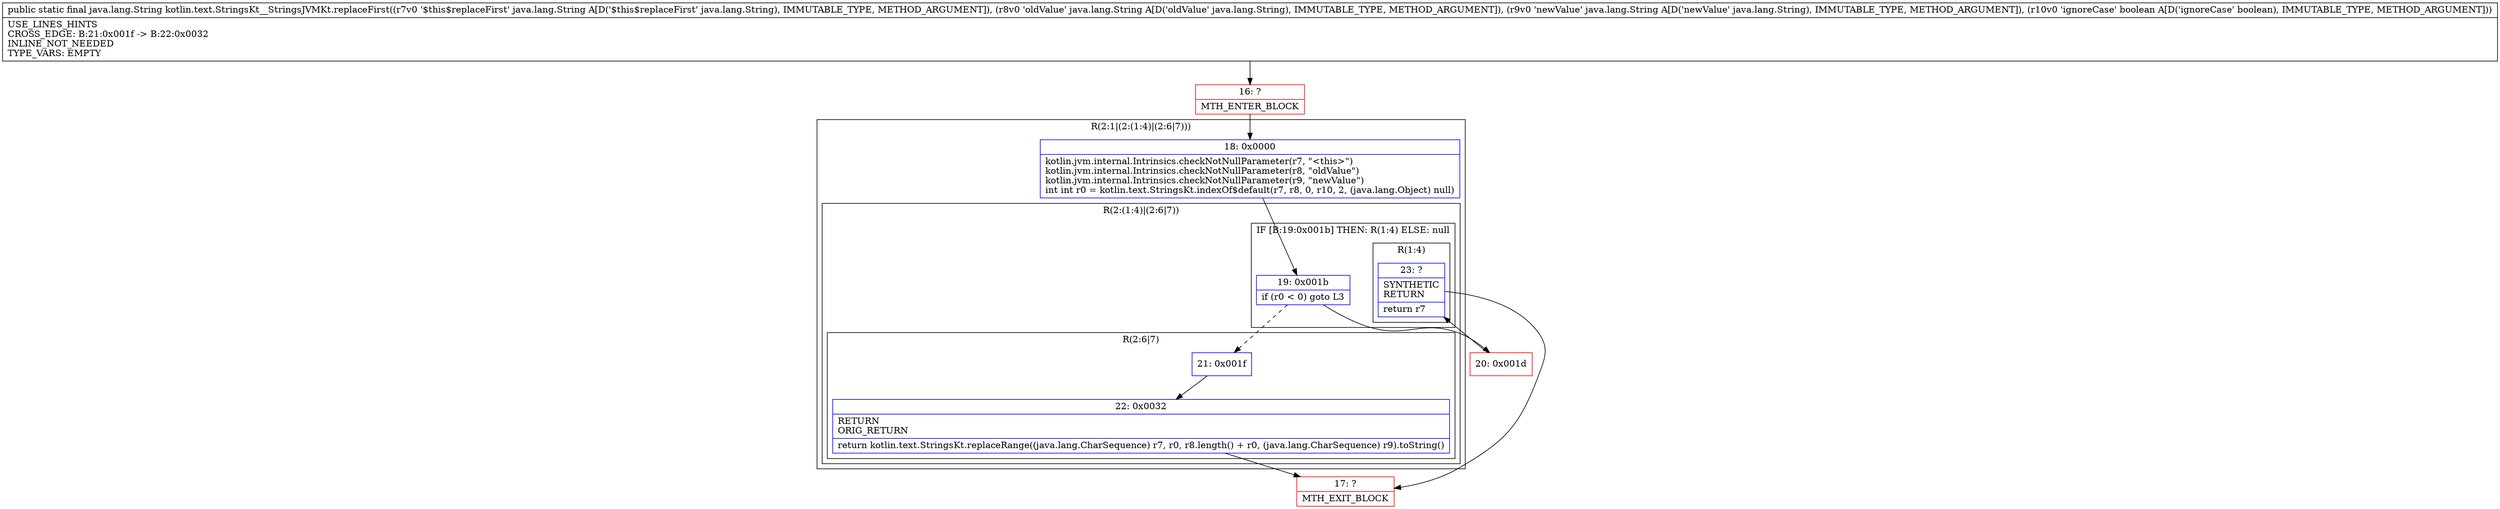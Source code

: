 digraph "CFG forkotlin.text.StringsKt__StringsJVMKt.replaceFirst(Ljava\/lang\/String;Ljava\/lang\/String;Ljava\/lang\/String;Z)Ljava\/lang\/String;" {
subgraph cluster_Region_1185683891 {
label = "R(2:1|(2:(1:4)|(2:6|7)))";
node [shape=record,color=blue];
Node_18 [shape=record,label="{18\:\ 0x0000|kotlin.jvm.internal.Intrinsics.checkNotNullParameter(r7, \"\<this\>\")\lkotlin.jvm.internal.Intrinsics.checkNotNullParameter(r8, \"oldValue\")\lkotlin.jvm.internal.Intrinsics.checkNotNullParameter(r9, \"newValue\")\lint int r0 = kotlin.text.StringsKt.indexOf$default(r7, r8, 0, r10, 2, (java.lang.Object) null)\l}"];
subgraph cluster_Region_550718034 {
label = "R(2:(1:4)|(2:6|7))";
node [shape=record,color=blue];
subgraph cluster_IfRegion_1180029751 {
label = "IF [B:19:0x001b] THEN: R(1:4) ELSE: null";
node [shape=record,color=blue];
Node_19 [shape=record,label="{19\:\ 0x001b|if (r0 \< 0) goto L3\l}"];
subgraph cluster_Region_1512666718 {
label = "R(1:4)";
node [shape=record,color=blue];
Node_23 [shape=record,label="{23\:\ ?|SYNTHETIC\lRETURN\l|return r7\l}"];
}
}
subgraph cluster_Region_285526633 {
label = "R(2:6|7)";
node [shape=record,color=blue];
Node_21 [shape=record,label="{21\:\ 0x001f}"];
Node_22 [shape=record,label="{22\:\ 0x0032|RETURN\lORIG_RETURN\l|return kotlin.text.StringsKt.replaceRange((java.lang.CharSequence) r7, r0, r8.length() + r0, (java.lang.CharSequence) r9).toString()\l}"];
}
}
}
Node_16 [shape=record,color=red,label="{16\:\ ?|MTH_ENTER_BLOCK\l}"];
Node_20 [shape=record,color=red,label="{20\:\ 0x001d}"];
Node_17 [shape=record,color=red,label="{17\:\ ?|MTH_EXIT_BLOCK\l}"];
MethodNode[shape=record,label="{public static final java.lang.String kotlin.text.StringsKt__StringsJVMKt.replaceFirst((r7v0 '$this$replaceFirst' java.lang.String A[D('$this$replaceFirst' java.lang.String), IMMUTABLE_TYPE, METHOD_ARGUMENT]), (r8v0 'oldValue' java.lang.String A[D('oldValue' java.lang.String), IMMUTABLE_TYPE, METHOD_ARGUMENT]), (r9v0 'newValue' java.lang.String A[D('newValue' java.lang.String), IMMUTABLE_TYPE, METHOD_ARGUMENT]), (r10v0 'ignoreCase' boolean A[D('ignoreCase' boolean), IMMUTABLE_TYPE, METHOD_ARGUMENT]))  | USE_LINES_HINTS\lCROSS_EDGE: B:21:0x001f \-\> B:22:0x0032\lINLINE_NOT_NEEDED\lTYPE_VARS: EMPTY\l}"];
MethodNode -> Node_16;Node_18 -> Node_19;
Node_19 -> Node_20;
Node_19 -> Node_21[style=dashed];
Node_23 -> Node_17;
Node_21 -> Node_22;
Node_22 -> Node_17;
Node_16 -> Node_18;
Node_20 -> Node_23;
}

